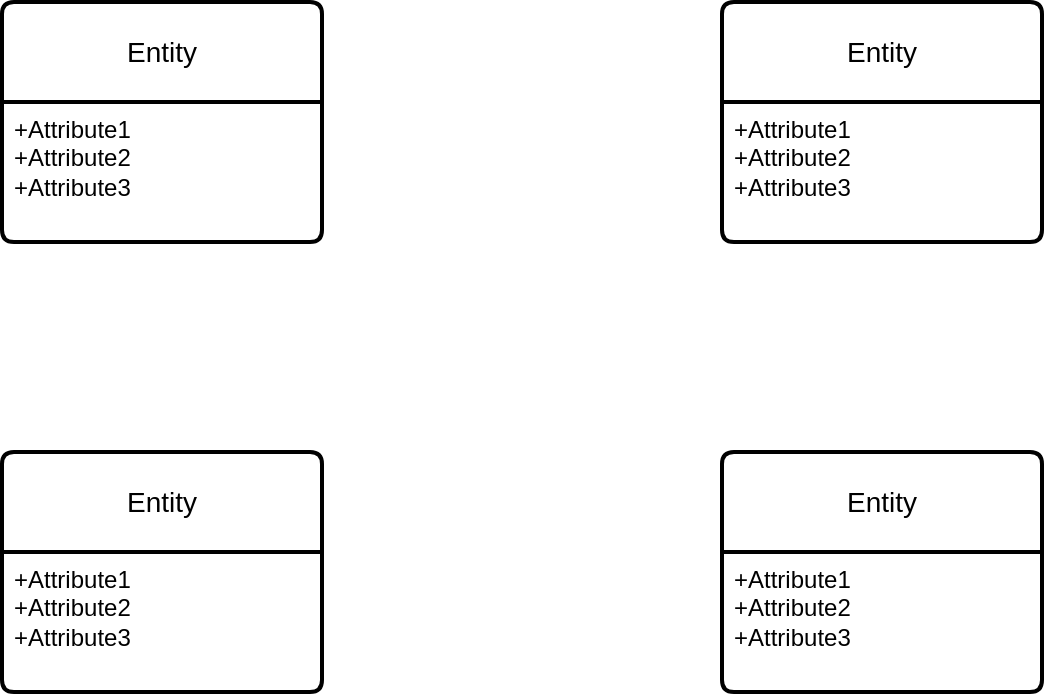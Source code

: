 <mxfile version="23.1.5" type="github">
  <diagram name="Página-1" id="mJLCUhvSLpM9Iwz3uHTD">
    <mxGraphModel dx="1434" dy="780" grid="1" gridSize="10" guides="1" tooltips="1" connect="1" arrows="1" fold="1" page="1" pageScale="1" pageWidth="827" pageHeight="1169" math="0" shadow="0">
      <root>
        <mxCell id="0" />
        <mxCell id="1" parent="0" />
        <mxCell id="nwRbtmuTJXpdJ-Nork_Q-1" value="Entity" style="swimlane;childLayout=stackLayout;horizontal=1;startSize=50;horizontalStack=0;rounded=1;fontSize=14;fontStyle=0;strokeWidth=2;resizeParent=0;resizeLast=1;shadow=0;dashed=0;align=center;arcSize=4;whiteSpace=wrap;html=1;" vertex="1" parent="1">
          <mxGeometry x="130" y="360" width="160" height="120" as="geometry" />
        </mxCell>
        <mxCell id="nwRbtmuTJXpdJ-Nork_Q-2" value="+Attribute1&#xa;+Attribute2&#xa;+Attribute3" style="align=left;strokeColor=none;fillColor=none;spacingLeft=4;fontSize=12;verticalAlign=top;resizable=0;rotatable=0;part=1;html=1;" vertex="1" parent="nwRbtmuTJXpdJ-Nork_Q-1">
          <mxGeometry y="50" width="160" height="70" as="geometry" />
        </mxCell>
        <mxCell id="nwRbtmuTJXpdJ-Nork_Q-3" value="Entity" style="swimlane;childLayout=stackLayout;horizontal=1;startSize=50;horizontalStack=0;rounded=1;fontSize=14;fontStyle=0;strokeWidth=2;resizeParent=0;resizeLast=1;shadow=0;dashed=0;align=center;arcSize=4;whiteSpace=wrap;html=1;" vertex="1" parent="1">
          <mxGeometry x="490" y="360" width="160" height="120" as="geometry" />
        </mxCell>
        <mxCell id="nwRbtmuTJXpdJ-Nork_Q-4" value="+Attribute1&#xa;+Attribute2&#xa;+Attribute3" style="align=left;strokeColor=none;fillColor=none;spacingLeft=4;fontSize=12;verticalAlign=top;resizable=0;rotatable=0;part=1;html=1;" vertex="1" parent="nwRbtmuTJXpdJ-Nork_Q-3">
          <mxGeometry y="50" width="160" height="70" as="geometry" />
        </mxCell>
        <mxCell id="nwRbtmuTJXpdJ-Nork_Q-5" value="Entity" style="swimlane;childLayout=stackLayout;horizontal=1;startSize=50;horizontalStack=0;rounded=1;fontSize=14;fontStyle=0;strokeWidth=2;resizeParent=0;resizeLast=1;shadow=0;dashed=0;align=center;arcSize=4;whiteSpace=wrap;html=1;" vertex="1" parent="1">
          <mxGeometry x="130" y="585" width="160" height="120" as="geometry" />
        </mxCell>
        <mxCell id="nwRbtmuTJXpdJ-Nork_Q-6" value="+Attribute1&#xa;+Attribute2&#xa;+Attribute3" style="align=left;strokeColor=none;fillColor=none;spacingLeft=4;fontSize=12;verticalAlign=top;resizable=0;rotatable=0;part=1;html=1;" vertex="1" parent="nwRbtmuTJXpdJ-Nork_Q-5">
          <mxGeometry y="50" width="160" height="70" as="geometry" />
        </mxCell>
        <mxCell id="nwRbtmuTJXpdJ-Nork_Q-7" value="Entity" style="swimlane;childLayout=stackLayout;horizontal=1;startSize=50;horizontalStack=0;rounded=1;fontSize=14;fontStyle=0;strokeWidth=2;resizeParent=0;resizeLast=1;shadow=0;dashed=0;align=center;arcSize=4;whiteSpace=wrap;html=1;" vertex="1" parent="1">
          <mxGeometry x="490" y="585" width="160" height="120" as="geometry" />
        </mxCell>
        <mxCell id="nwRbtmuTJXpdJ-Nork_Q-8" value="+Attribute1&#xa;+Attribute2&#xa;+Attribute3" style="align=left;strokeColor=none;fillColor=none;spacingLeft=4;fontSize=12;verticalAlign=top;resizable=0;rotatable=0;part=1;html=1;" vertex="1" parent="nwRbtmuTJXpdJ-Nork_Q-7">
          <mxGeometry y="50" width="160" height="70" as="geometry" />
        </mxCell>
      </root>
    </mxGraphModel>
  </diagram>
</mxfile>
